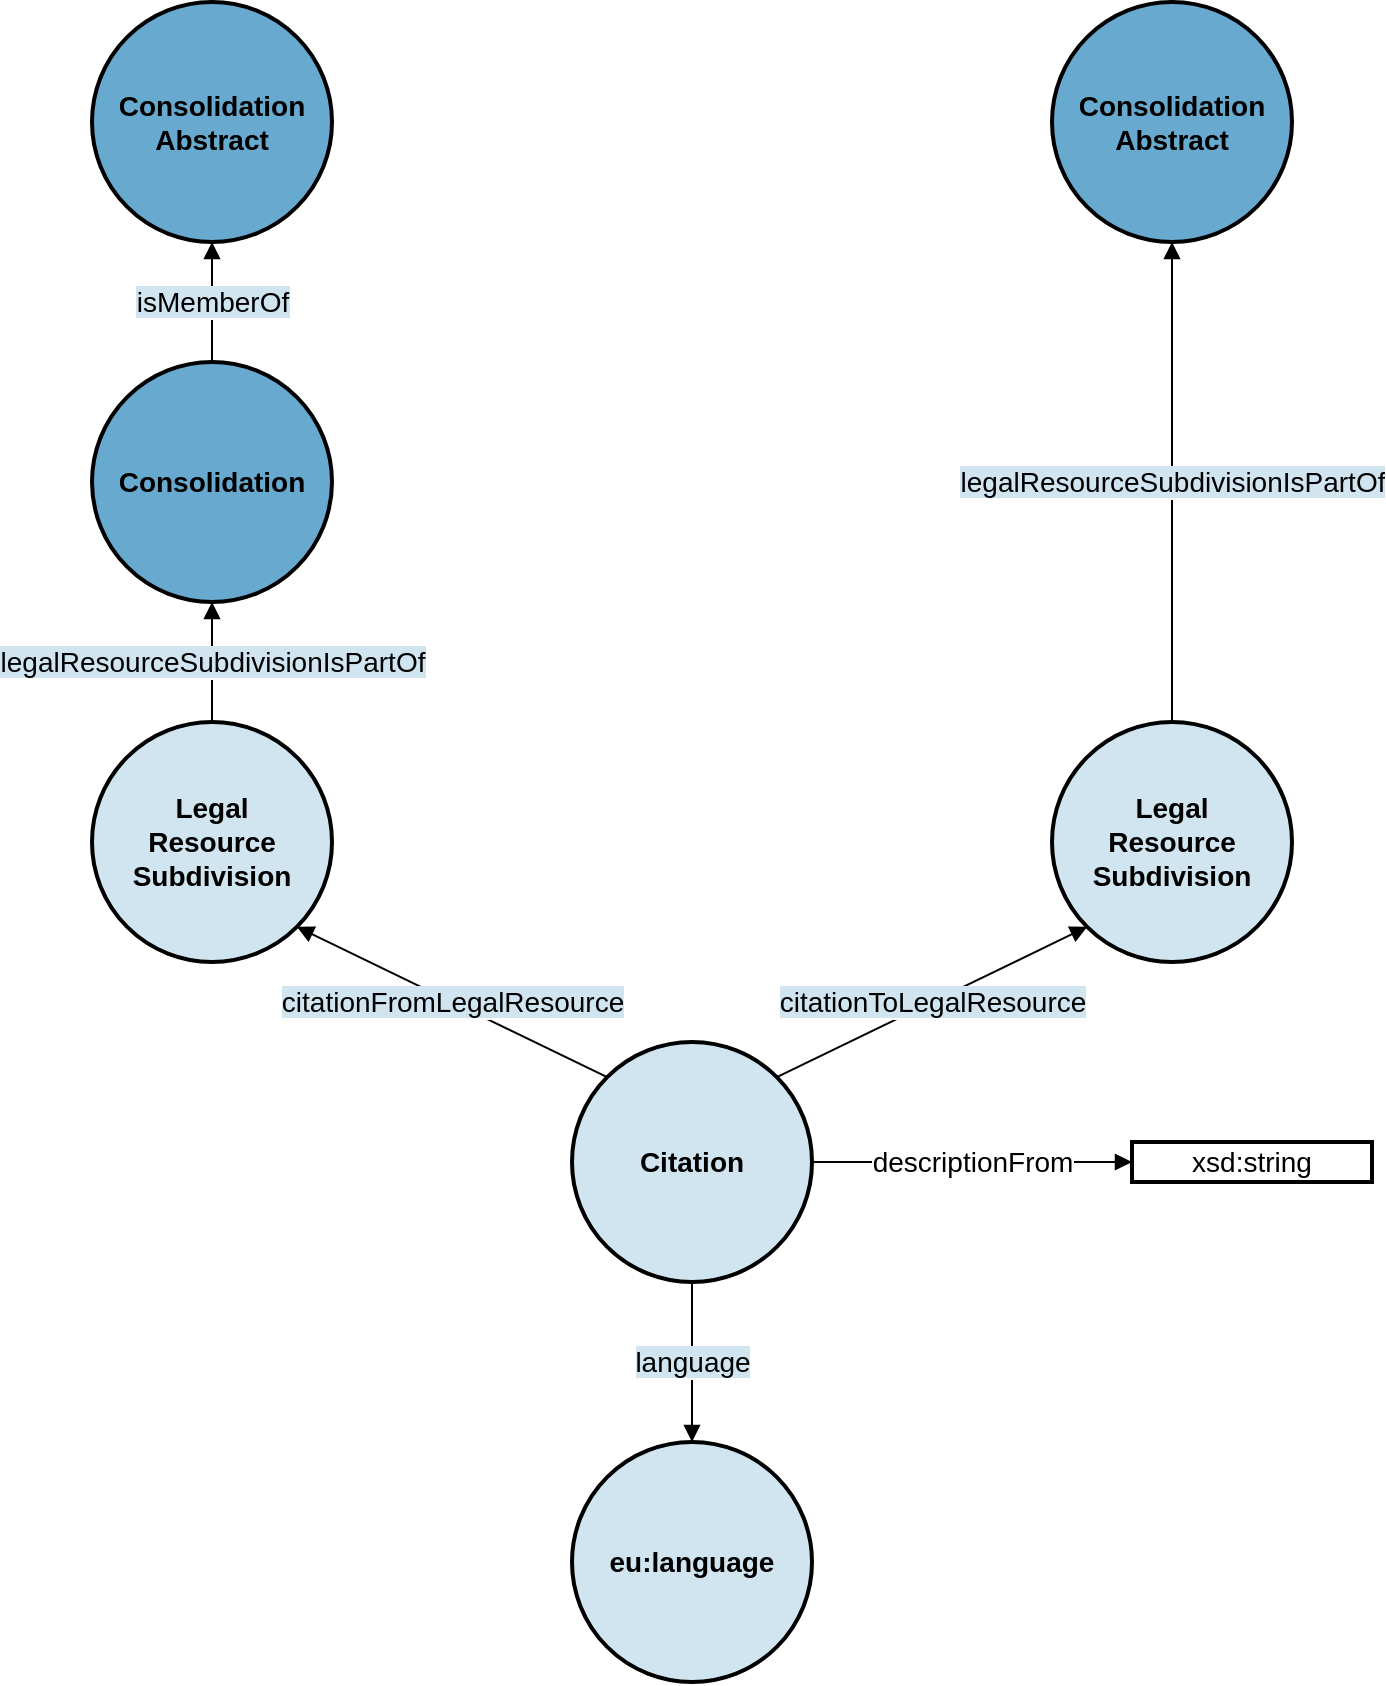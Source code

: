 <mxfile scale="3" border="10">
    <diagram id="bZ5vdFED0HxuOj-mL_6w" name="Page-1">
        <mxGraphModel dx="619" dy="457" grid="1" gridSize="10" guides="1" tooltips="1" connect="1" arrows="1" fold="1" page="1" pageScale="1" pageWidth="827" pageHeight="1169" math="0" shadow="0">
            <root>
                <mxCell id="0"/>
                <mxCell id="1" parent="0"/>
                <mxCell id="31" value="&lt;b&gt;Consolidation&lt;br&gt;&lt;/b&gt;" style="ellipse;whiteSpace=wrap;html=1;rounded=0;shadow=0;glass=0;comic=0;strokeColor=#000000;strokeWidth=2;fillColor=#67A9CF;gradientColor=none;fontSize=14;fontColor=#000000;align=center;" parent="1" vertex="1">
                    <mxGeometry x="120" y="260" width="120" height="120" as="geometry"/>
                </mxCell>
                <mxCell id="34" value="&lt;b&gt;Citation&lt;/b&gt;" style="ellipse;whiteSpace=wrap;html=1;rounded=0;shadow=0;glass=0;comic=0;strokeColor=#000000;strokeWidth=2;fillColor=#D1E5F0;gradientColor=none;fontSize=14;fontColor=#000000;align=center;" parent="1" vertex="1">
                    <mxGeometry x="360" y="600" width="120" height="120" as="geometry"/>
                </mxCell>
                <mxCell id="40" value="&lt;b&gt;Legal&lt;br&gt;Resource&lt;br&gt;Subdivision&lt;/b&gt;" style="ellipse;whiteSpace=wrap;html=1;rounded=0;shadow=0;glass=0;comic=0;strokeColor=#000000;strokeWidth=2;fillColor=#D1E5F0;gradientColor=none;fontSize=14;fontColor=#000000;align=center;" parent="1" vertex="1">
                    <mxGeometry x="120" y="440" width="120" height="120" as="geometry"/>
                </mxCell>
                <mxCell id="41" value="&lt;b&gt;Consolidation&lt;br&gt;Abstract&lt;br&gt;&lt;/b&gt;" style="ellipse;whiteSpace=wrap;html=1;rounded=0;shadow=0;glass=0;comic=0;strokeColor=#000000;strokeWidth=2;fillColor=#67A9CF;gradientColor=none;fontSize=14;fontColor=#000000;align=center;" parent="1" vertex="1">
                    <mxGeometry x="600" y="80" width="120" height="120" as="geometry"/>
                </mxCell>
                <mxCell id="42" value="&lt;b&gt;Legal&lt;br&gt;Resource&lt;br&gt;Subdivision&lt;/b&gt;" style="ellipse;whiteSpace=wrap;html=1;rounded=0;shadow=0;glass=0;comic=0;strokeColor=#000000;strokeWidth=2;fillColor=#D1E5F0;gradientColor=none;fontSize=14;fontColor=#000000;align=center;" parent="1" vertex="1">
                    <mxGeometry x="600" y="440" width="120" height="120" as="geometry"/>
                </mxCell>
                <mxCell id="43" value="&lt;span style=&quot;background-color: rgb(209, 229, 240);&quot;&gt;citationFromLegalResource&lt;/span&gt;" style="endArrow=block;html=1;strokeColor=#000000;fontSize=14;fontColor=#000000;endFill=1;entryX=1;entryY=1;entryDx=0;entryDy=0;exitX=0;exitY=0;exitDx=0;exitDy=0;" parent="1" source="34" target="40" edge="1">
                    <mxGeometry width="50" height="50" relative="1" as="geometry">
                        <mxPoint x="210" y="680" as="sourcePoint"/>
                        <mxPoint x="410" y="550" as="targetPoint"/>
                        <Array as="points"/>
                    </mxGeometry>
                </mxCell>
                <mxCell id="44" value="&lt;span style=&quot;background-color: rgb(209, 229, 240);&quot;&gt;citationToLegalResource&lt;/span&gt;" style="endArrow=block;html=1;strokeColor=#000000;fontSize=14;fontColor=#000000;endFill=1;entryX=0;entryY=1;entryDx=0;entryDy=0;exitX=1;exitY=0;exitDx=0;exitDy=0;" parent="1" source="34" target="42" edge="1">
                    <mxGeometry width="50" height="50" relative="1" as="geometry">
                        <mxPoint x="387.574" y="627.574" as="sourcePoint"/>
                        <mxPoint x="232.426" y="562.426" as="targetPoint"/>
                        <Array as="points"/>
                    </mxGeometry>
                </mxCell>
                <mxCell id="45" value="&lt;span style=&quot;background-color: rgb(209, 229, 240);&quot;&gt;legalResourceSubdivisionIsPartOf&lt;/span&gt;" style="endArrow=block;html=1;strokeColor=#000000;fontSize=14;fontColor=#000000;endFill=1;entryX=0.5;entryY=1;entryDx=0;entryDy=0;exitX=0.5;exitY=0;exitDx=0;exitDy=0;" parent="1" source="40" target="31" edge="1">
                    <mxGeometry width="50" height="50" relative="1" as="geometry">
                        <mxPoint x="397.574" y="637.574" as="sourcePoint"/>
                        <mxPoint x="242.426" y="572.426" as="targetPoint"/>
                        <Array as="points"/>
                    </mxGeometry>
                </mxCell>
                <mxCell id="46" value="&lt;span style=&quot;background-color: rgb(209, 229, 240);&quot;&gt;legalResourceSubdivisionIsPartOf&lt;/span&gt;" style="endArrow=block;html=1;strokeColor=#000000;fontSize=14;fontColor=#000000;endFill=1;entryX=0.5;entryY=1;entryDx=0;entryDy=0;exitX=0.5;exitY=0;exitDx=0;exitDy=0;" parent="1" source="42" target="41" edge="1">
                    <mxGeometry width="50" height="50" relative="1" as="geometry">
                        <mxPoint x="190" y="450" as="sourcePoint"/>
                        <mxPoint x="190" y="370" as="targetPoint"/>
                        <Array as="points"/>
                    </mxGeometry>
                </mxCell>
                <mxCell id="47" value="&lt;b&gt;Consolidation&lt;br&gt;Abstract&lt;br&gt;&lt;/b&gt;" style="ellipse;whiteSpace=wrap;html=1;rounded=0;shadow=0;glass=0;comic=0;strokeColor=#000000;strokeWidth=2;fillColor=#67A9CF;gradientColor=none;fontSize=14;fontColor=#000000;align=center;" parent="1" vertex="1">
                    <mxGeometry x="120" y="80" width="120" height="120" as="geometry"/>
                </mxCell>
                <mxCell id="48" value="&lt;span style=&quot;background-color: rgb(209, 229, 240);&quot;&gt;isMemberOf&lt;/span&gt;" style="endArrow=block;html=1;strokeColor=#000000;fontSize=14;fontColor=#000000;endFill=1;entryX=0.5;entryY=1;entryDx=0;entryDy=0;exitX=0.5;exitY=0;exitDx=0;exitDy=0;" parent="1" source="31" target="47" edge="1">
                    <mxGeometry width="50" height="50" relative="1" as="geometry">
                        <mxPoint x="190" y="450" as="sourcePoint"/>
                        <mxPoint x="190" y="330" as="targetPoint"/>
                        <Array as="points"/>
                    </mxGeometry>
                </mxCell>
                <mxCell id="49" value="descriptionFrom" style="endArrow=block;html=1;strokeColor=#000000;fontSize=14;fontColor=#000000;endFill=1;exitX=1;exitY=0.5;exitDx=0;exitDy=0;entryX=0;entryY=0.5;entryDx=0;entryDy=0;" parent="1" source="34" target="50" edge="1">
                    <mxGeometry width="50" height="50" relative="1" as="geometry">
                        <mxPoint x="284" y="810" as="sourcePoint"/>
                        <mxPoint x="484" y="810" as="targetPoint"/>
                    </mxGeometry>
                </mxCell>
                <mxCell id="50" value="xsd:string" style="whiteSpace=wrap;html=1;rounded=0;shadow=0;glass=0;comic=0;strokeColor=#000000;strokeWidth=2;fillColor=#FFFFFF;gradientColor=none;fontSize=14;fontColor=#000000;align=center;" parent="1" vertex="1">
                    <mxGeometry x="640" y="650" width="120" height="20" as="geometry"/>
                </mxCell>
                <mxCell id="51" value="&lt;b&gt;eu:language&lt;/b&gt;" style="ellipse;whiteSpace=wrap;html=1;rounded=0;shadow=0;glass=0;comic=0;strokeColor=#000000;strokeWidth=2;fillColor=#D1E5F0;gradientColor=none;fontSize=14;fontColor=#000000;align=center;" parent="1" vertex="1">
                    <mxGeometry x="360" y="800" width="120" height="120" as="geometry"/>
                </mxCell>
                <mxCell id="52" value="&lt;span style=&quot;background-color: rgb(209, 229, 240);&quot;&gt;language&lt;/span&gt;" style="endArrow=block;html=1;strokeColor=#000000;fontSize=14;fontColor=#000000;endFill=1;entryX=0.5;entryY=0;entryDx=0;entryDy=0;exitX=0.5;exitY=1;exitDx=0;exitDy=0;" parent="1" source="34" target="51" edge="1">
                    <mxGeometry width="50" height="50" relative="1" as="geometry">
                        <mxPoint x="387.574" y="627.574" as="sourcePoint"/>
                        <mxPoint x="232.426" y="552.426" as="targetPoint"/>
                        <Array as="points"/>
                    </mxGeometry>
                </mxCell>
            </root>
        </mxGraphModel>
    </diagram>
</mxfile>